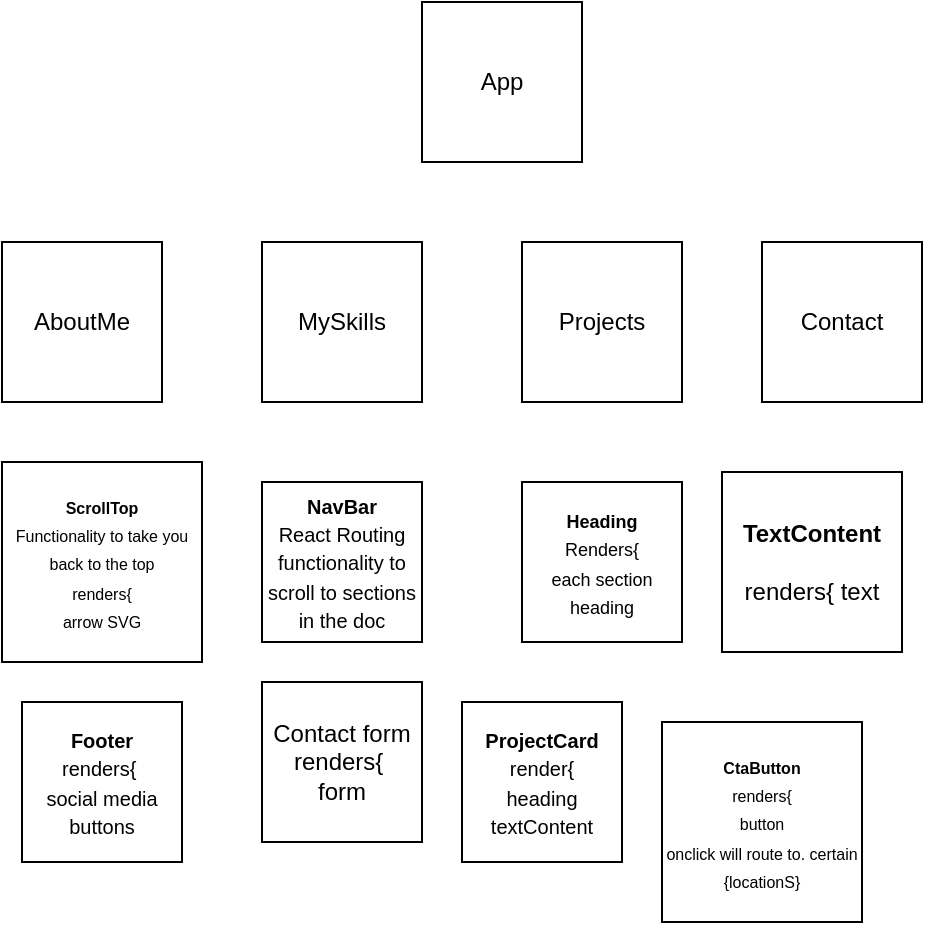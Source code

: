 <mxfile version="13.10.0" type="embed">
    <diagram id="xU6gQDvu92W7L8Bq23yZ" name="Page-1">
        <mxGraphModel dx="595" dy="408" grid="1" gridSize="10" guides="1" tooltips="1" connect="1" arrows="1" fold="1" page="1" pageScale="1" pageWidth="827" pageHeight="1169" math="0" shadow="0">
            <root>
                <mxCell id="0"/>
                <mxCell id="1" parent="0"/>
                <mxCell id="2" value="&lt;font color=&quot;#000000&quot;&gt;App&lt;/font&gt;" style="whiteSpace=wrap;html=1;aspect=fixed;fillColor=#FFFFFF;" vertex="1" parent="1">
                    <mxGeometry x="270" y="40" width="80" height="80" as="geometry"/>
                </mxCell>
                <mxCell id="3" value="&lt;font color=&quot;#000000&quot;&gt;AboutMe&lt;/font&gt;" style="whiteSpace=wrap;html=1;aspect=fixed;fillColor=#FFFFFF;" vertex="1" parent="1">
                    <mxGeometry x="60" y="160" width="80" height="80" as="geometry"/>
                </mxCell>
                <mxCell id="4" value="&lt;font color=&quot;#000000&quot; style=&quot;font-size: 10px&quot;&gt;&lt;b&gt;NavBar&lt;br&gt;&lt;/b&gt;React Routing&lt;br&gt;functionality to scroll to sections in the doc&lt;br&gt;&lt;/font&gt;" style="whiteSpace=wrap;html=1;aspect=fixed;fillColor=#FFFFFF;" vertex="1" parent="1">
                    <mxGeometry x="190" y="280" width="80" height="80" as="geometry"/>
                </mxCell>
                <mxCell id="5" value="&lt;b style=&quot;color: rgb(0 , 0 , 0) ; font-size: 8px&quot;&gt;ScrollTop&lt;/b&gt;&lt;br style=&quot;color: rgb(0 , 0 , 0) ; font-size: 8px&quot;&gt;&lt;span style=&quot;color: rgb(0 , 0 , 0) ; font-size: 8px&quot;&gt;Functionality to take you back to the top&lt;/span&gt;&lt;br style=&quot;color: rgb(0 , 0 , 0) ; font-size: 8px&quot;&gt;&lt;span style=&quot;color: rgb(0 , 0 , 0) ; font-size: 8px&quot;&gt;renders{&lt;/span&gt;&lt;br style=&quot;color: rgb(0 , 0 , 0) ; font-size: 8px&quot;&gt;&lt;span style=&quot;color: rgb(0 , 0 , 0) ; font-size: 8px&quot;&gt;arrow SVG&lt;/span&gt;&lt;font color=&quot;#000000&quot; style=&quot;font-size: 8px&quot;&gt;&lt;br&gt;&lt;/font&gt;" style="whiteSpace=wrap;html=1;aspect=fixed;fillColor=#FFFFFF;" vertex="1" parent="1">
                    <mxGeometry x="60" y="270" width="100" height="100" as="geometry"/>
                </mxCell>
                <mxCell id="6" value="&lt;span style=&quot;color: rgb(0 , 0 , 0)&quot;&gt;MySkills&lt;/span&gt;" style="whiteSpace=wrap;html=1;aspect=fixed;fillColor=#FFFFFF;" vertex="1" parent="1">
                    <mxGeometry x="190" y="160" width="80" height="80" as="geometry"/>
                </mxCell>
                <mxCell id="7" value="&lt;span style=&quot;color: rgb(0 , 0 , 0)&quot;&gt;Projects&lt;/span&gt;" style="whiteSpace=wrap;html=1;aspect=fixed;fillColor=#FFFFFF;" vertex="1" parent="1">
                    <mxGeometry x="320" y="160" width="80" height="80" as="geometry"/>
                </mxCell>
                <mxCell id="8" value="&lt;font color=&quot;#000000&quot;&gt;Contact&lt;/font&gt;" style="whiteSpace=wrap;html=1;aspect=fixed;fillColor=#FFFFFF;" vertex="1" parent="1">
                    <mxGeometry x="440" y="160" width="80" height="80" as="geometry"/>
                </mxCell>
                <mxCell id="9" value="&lt;font color=&quot;#000000&quot; style=&quot;font-size: 9px&quot;&gt;&lt;b&gt;Heading&lt;br&gt;&lt;/b&gt;Renders{&lt;br&gt;each section heading&lt;br&gt;&lt;/font&gt;" style="whiteSpace=wrap;html=1;aspect=fixed;fillColor=#FFFFFF;" vertex="1" parent="1">
                    <mxGeometry x="320" y="280" width="80" height="80" as="geometry"/>
                </mxCell>
                <mxCell id="10" value="&lt;font color=&quot;#000000&quot;&gt;&lt;b&gt;TextContent&lt;br&gt;&lt;/b&gt;&lt;br&gt;renders{ text&lt;br&gt;&lt;/font&gt;" style="whiteSpace=wrap;html=1;aspect=fixed;fillColor=#FFFFFF;" vertex="1" parent="1">
                    <mxGeometry x="420" y="275" width="90" height="90" as="geometry"/>
                </mxCell>
                <mxCell id="11" value="&lt;font color=&quot;#000000&quot; style=&quot;font-size: 8px&quot;&gt;&lt;b&gt;CtaButton&lt;/b&gt;&lt;br&gt;renders{&lt;br&gt;button&lt;br&gt;onclick will route to. certain {locationS}&lt;br&gt;&lt;/font&gt;" style="whiteSpace=wrap;html=1;aspect=fixed;fillColor=#FFFFFF;" vertex="1" parent="1">
                    <mxGeometry x="390" y="400" width="100" height="100" as="geometry"/>
                </mxCell>
                <mxCell id="12" value="&lt;font color=&quot;#000000&quot; style=&quot;font-size: 10px&quot;&gt;&lt;b&gt;ProjectCard&lt;/b&gt;&lt;br&gt;render{&lt;br&gt;heading&lt;br&gt;textContent&lt;br&gt;&lt;/font&gt;" style="whiteSpace=wrap;html=1;aspect=fixed;fillColor=#FFFFFF;" vertex="1" parent="1">
                    <mxGeometry x="290" y="390" width="80" height="80" as="geometry"/>
                </mxCell>
                <mxCell id="13" value="&lt;span style=&quot;color: rgb(0 , 0 , 0)&quot;&gt;Contact form&lt;br&gt;renders{&amp;nbsp;&lt;br&gt;form&lt;br&gt;&lt;/span&gt;" style="whiteSpace=wrap;html=1;aspect=fixed;fillColor=#FFFFFF;" vertex="1" parent="1">
                    <mxGeometry x="190" y="380" width="80" height="80" as="geometry"/>
                </mxCell>
                <mxCell id="14" value="&lt;span style=&quot;color: rgb(0 , 0 , 0) ; font-size: 10px&quot;&gt;&lt;b&gt;Footer&lt;/b&gt;&lt;br&gt;renders{&amp;nbsp;&lt;br&gt;social media buttons&lt;br&gt;&lt;/span&gt;" style="whiteSpace=wrap;html=1;aspect=fixed;fillColor=#FFFFFF;" vertex="1" parent="1">
                    <mxGeometry x="70" y="390" width="80" height="80" as="geometry"/>
                </mxCell>
            </root>
        </mxGraphModel>
    </diagram>
</mxfile>